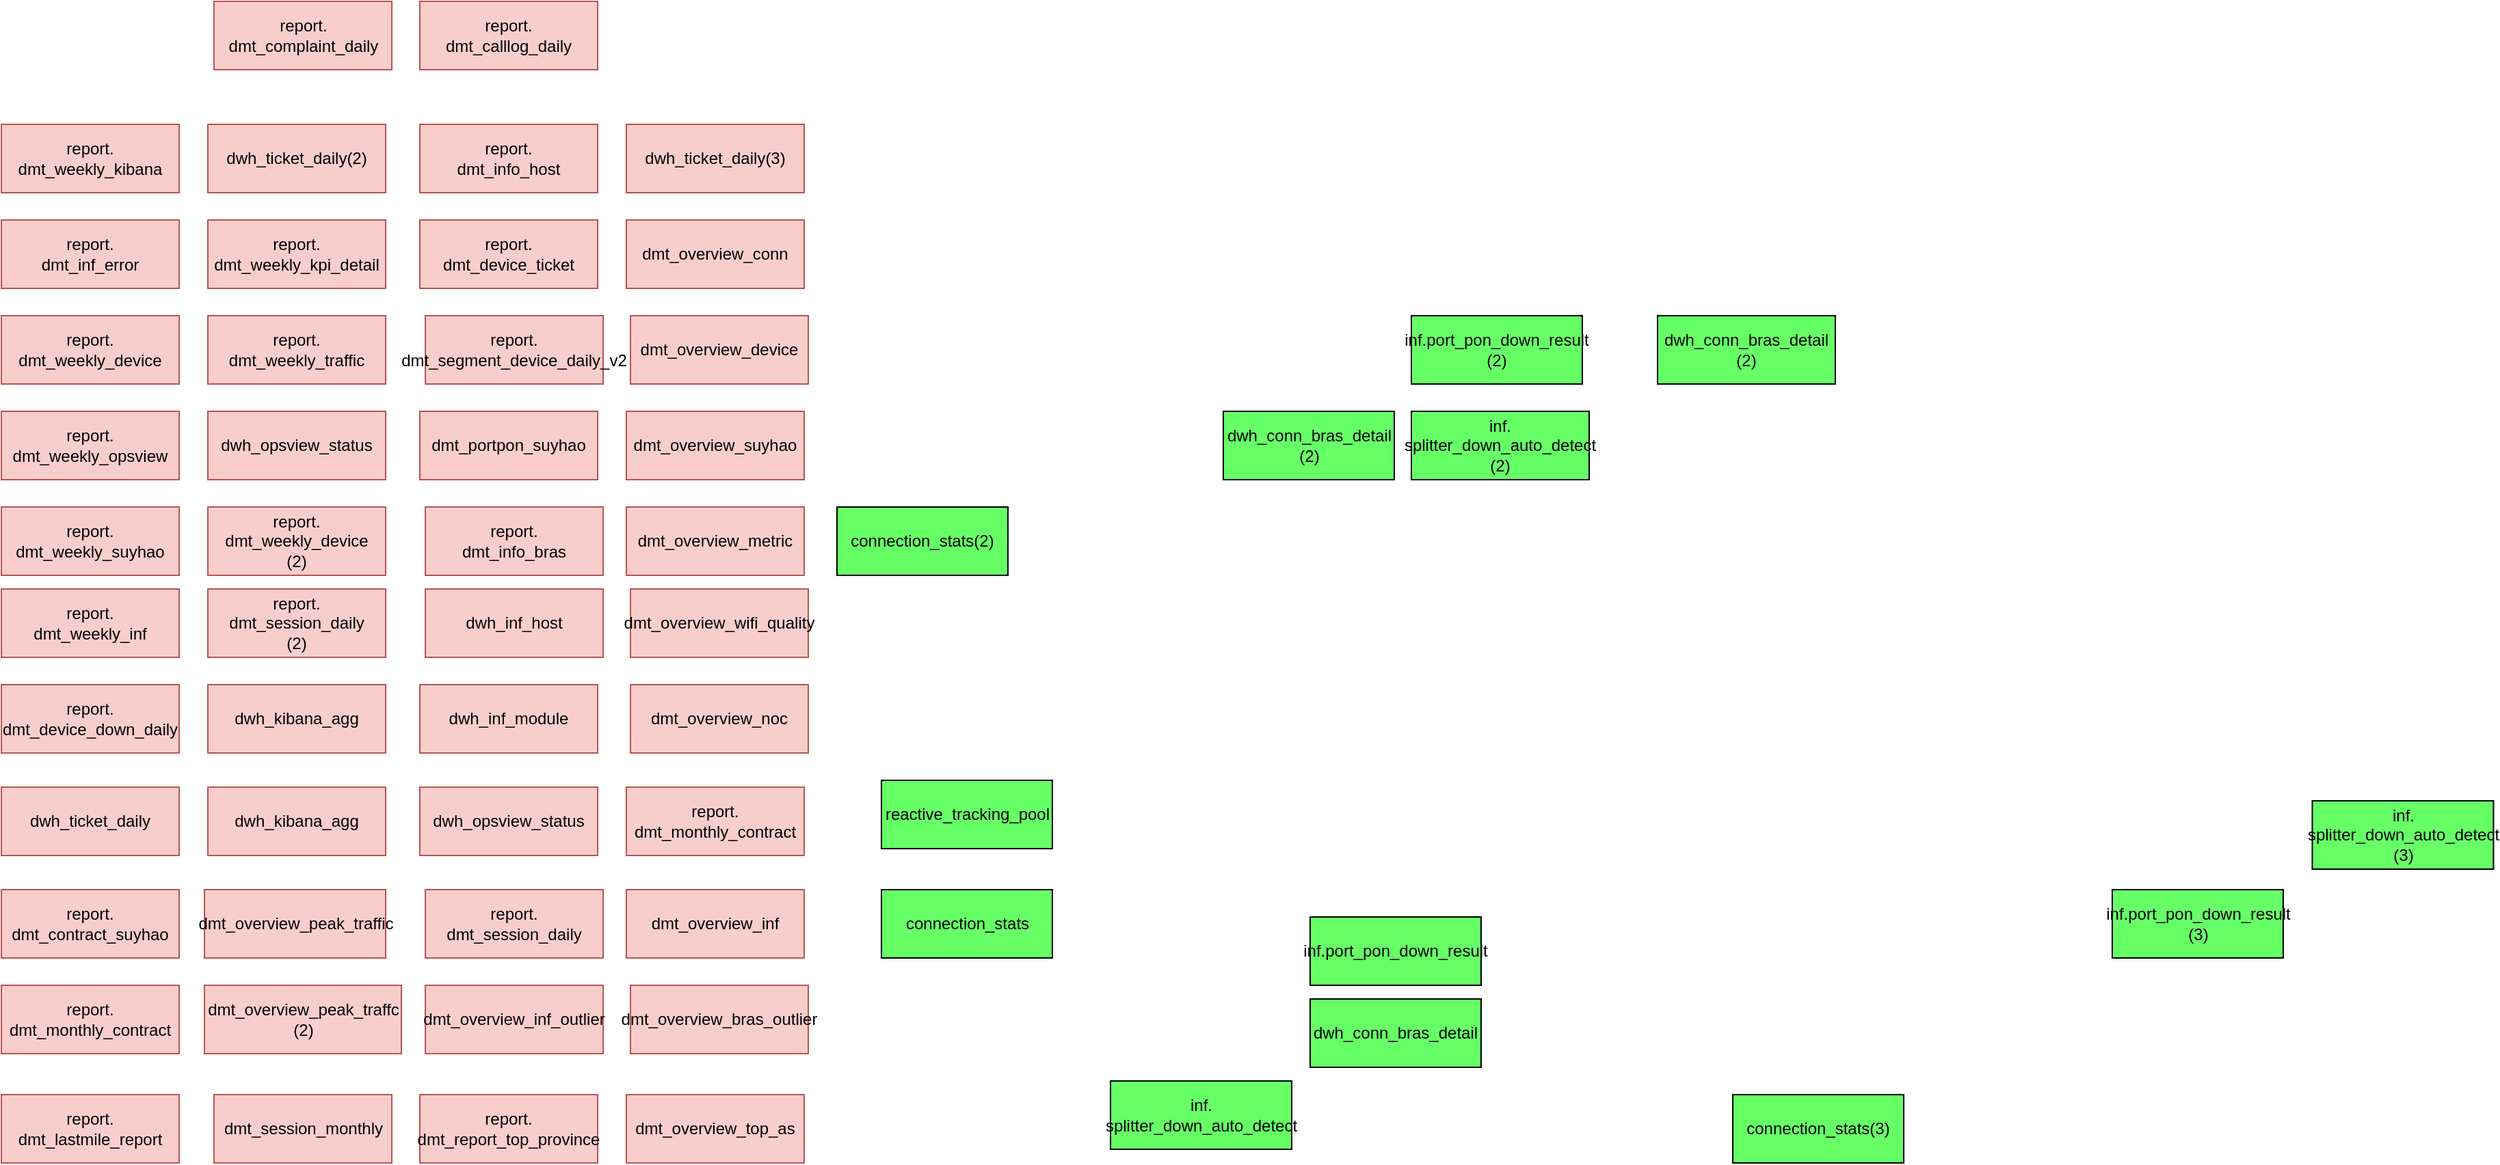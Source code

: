 <mxfile version="15.5.9" type="github">
  <diagram id="MGxAWZSbggSAdtonAs1V" name="Page-1">
    <mxGraphModel dx="2031" dy="2278" grid="1" gridSize="10" guides="1" tooltips="1" connect="1" arrows="1" fold="1" page="1" pageScale="1" pageWidth="827" pageHeight="1169" math="0" shadow="0">
      <root>
        <mxCell id="0" />
        <mxCell id="1" parent="0" />
        <mxCell id="CG2PVEbD4BWmOv2rKwsR-2" value="report.&lt;br&gt;dmt_device_down_daily" style="rounded=0;whiteSpace=wrap;html=1;labelBackgroundColor=none;fillColor=#f8cecc;strokeColor=#b85450;" vertex="1" parent="1">
          <mxGeometry x="119" y="240" width="130" height="50" as="geometry" />
        </mxCell>
        <mxCell id="CG2PVEbD4BWmOv2rKwsR-3" value="dwh_ticket_daily" style="rounded=0;whiteSpace=wrap;html=1;labelBackgroundColor=none;fillColor=#f8cecc;strokeColor=#b85450;" vertex="1" parent="1">
          <mxGeometry x="119" y="315" width="130" height="50" as="geometry" />
        </mxCell>
        <mxCell id="CG2PVEbD4BWmOv2rKwsR-4" value="dwh_inf_host" style="rounded=0;whiteSpace=wrap;html=1;labelBackgroundColor=none;fillColor=#f8cecc;strokeColor=#b85450;" vertex="1" parent="1">
          <mxGeometry x="429" y="170" width="130" height="50" as="geometry" />
        </mxCell>
        <mxCell id="CG2PVEbD4BWmOv2rKwsR-5" value="dwh_inf_module" style="rounded=0;whiteSpace=wrap;html=1;labelBackgroundColor=none;fillColor=#f8cecc;strokeColor=#b85450;" vertex="1" parent="1">
          <mxGeometry x="425" y="240" width="130" height="50" as="geometry" />
        </mxCell>
        <mxCell id="CG2PVEbD4BWmOv2rKwsR-6" value="dwh_kibana_agg" style="rounded=0;whiteSpace=wrap;html=1;labelBackgroundColor=none;fillColor=#f8cecc;strokeColor=#b85450;" vertex="1" parent="1">
          <mxGeometry x="270" y="315" width="130" height="50" as="geometry" />
        </mxCell>
        <mxCell id="CG2PVEbD4BWmOv2rKwsR-7" value="dwh_opsview_status" style="rounded=0;whiteSpace=wrap;html=1;labelBackgroundColor=none;fillColor=#f8cecc;strokeColor=#b85450;" vertex="1" parent="1">
          <mxGeometry x="425" y="315" width="130" height="50" as="geometry" />
        </mxCell>
        <mxCell id="CG2PVEbD4BWmOv2rKwsR-8" value="dmt_overview_peak_traffic" style="rounded=0;whiteSpace=wrap;html=1;labelBackgroundColor=none;fillColor=#f8cecc;strokeColor=#b85450;" vertex="1" parent="1">
          <mxGeometry x="267.5" y="390" width="132.5" height="50" as="geometry" />
        </mxCell>
        <mxCell id="CG2PVEbD4BWmOv2rKwsR-9" value="report.&lt;br&gt;dmt_session_daily" style="rounded=0;whiteSpace=wrap;html=1;labelBackgroundColor=none;fillColor=#f8cecc;strokeColor=#b85450;" vertex="1" parent="1">
          <mxGeometry x="429" y="390" width="130" height="50" as="geometry" />
        </mxCell>
        <mxCell id="CG2PVEbD4BWmOv2rKwsR-10" value="dwh_ticket_daily(2)" style="rounded=0;whiteSpace=wrap;html=1;labelBackgroundColor=none;fillColor=#f8cecc;strokeColor=#b85450;" vertex="1" parent="1">
          <mxGeometry x="270" y="-170" width="130" height="50" as="geometry" />
        </mxCell>
        <mxCell id="CG2PVEbD4BWmOv2rKwsR-11" value="report.&lt;br&gt;dmt_weekly_device" style="rounded=0;whiteSpace=wrap;html=1;labelBackgroundColor=none;fillColor=#f8cecc;strokeColor=#b85450;" vertex="1" parent="1">
          <mxGeometry x="119" y="-30" width="130" height="50" as="geometry" />
        </mxCell>
        <mxCell id="CG2PVEbD4BWmOv2rKwsR-12" value="report.&lt;br&gt;dmt_weekly_suyhao" style="rounded=0;whiteSpace=wrap;html=1;labelBackgroundColor=none;fillColor=#f8cecc;strokeColor=#b85450;" vertex="1" parent="1">
          <mxGeometry x="119" y="110" width="130" height="50" as="geometry" />
        </mxCell>
        <mxCell id="CG2PVEbD4BWmOv2rKwsR-13" value="report.&lt;br&gt;dmt_weekly_inf" style="rounded=0;whiteSpace=wrap;html=1;labelBackgroundColor=none;fillColor=#f8cecc;strokeColor=#b85450;" vertex="1" parent="1">
          <mxGeometry x="119" y="170" width="130" height="50" as="geometry" />
        </mxCell>
        <mxCell id="CG2PVEbD4BWmOv2rKwsR-14" value="report.&lt;br&gt;dmt_weekly_kibana" style="rounded=0;whiteSpace=wrap;html=1;labelBackgroundColor=none;fillColor=#f8cecc;strokeColor=#b85450;" vertex="1" parent="1">
          <mxGeometry x="119" y="-170" width="130" height="50" as="geometry" />
        </mxCell>
        <mxCell id="CG2PVEbD4BWmOv2rKwsR-15" value="report.&lt;br&gt;dmt_weekly_opsview" style="rounded=0;whiteSpace=wrap;html=1;labelBackgroundColor=none;fillColor=#f8cecc;strokeColor=#b85450;" vertex="1" parent="1">
          <mxGeometry x="119" y="40" width="130" height="50" as="geometry" />
        </mxCell>
        <mxCell id="CG2PVEbD4BWmOv2rKwsR-16" value="report.&lt;br&gt;dmt_weekly_traffic" style="rounded=0;whiteSpace=wrap;html=1;labelBackgroundColor=none;fillColor=#f8cecc;strokeColor=#b85450;" vertex="1" parent="1">
          <mxGeometry x="270" y="-30" width="130" height="50" as="geometry" />
        </mxCell>
        <mxCell id="CG2PVEbD4BWmOv2rKwsR-17" value="report.&lt;br&gt;dmt_weekly_kpi_detail" style="rounded=0;whiteSpace=wrap;html=1;labelBackgroundColor=none;fillColor=#f8cecc;strokeColor=#b85450;" vertex="1" parent="1">
          <mxGeometry x="270" y="-100" width="130" height="50" as="geometry" />
        </mxCell>
        <mxCell id="CG2PVEbD4BWmOv2rKwsR-18" value="dwh_ticket_daily(3)" style="rounded=0;whiteSpace=wrap;html=1;labelBackgroundColor=none;fillColor=#f8cecc;strokeColor=#b85450;" vertex="1" parent="1">
          <mxGeometry x="576" y="-170" width="130" height="50" as="geometry" />
        </mxCell>
        <mxCell id="CG2PVEbD4BWmOv2rKwsR-19" value="dmt_overview_conn" style="rounded=0;whiteSpace=wrap;html=1;labelBackgroundColor=none;fillColor=#f8cecc;strokeColor=#b85450;" vertex="1" parent="1">
          <mxGeometry x="576" y="-100" width="130" height="50" as="geometry" />
        </mxCell>
        <mxCell id="CG2PVEbD4BWmOv2rKwsR-20" value="dmt_overview_device" style="rounded=0;whiteSpace=wrap;html=1;labelBackgroundColor=none;fillColor=#f8cecc;strokeColor=#b85450;" vertex="1" parent="1">
          <mxGeometry x="579" y="-30" width="130" height="50" as="geometry" />
        </mxCell>
        <mxCell id="CG2PVEbD4BWmOv2rKwsR-21" value="dmt_overview_metric" style="rounded=0;whiteSpace=wrap;html=1;labelBackgroundColor=none;fillColor=#f8cecc;strokeColor=#b85450;" vertex="1" parent="1">
          <mxGeometry x="576" y="110" width="130" height="50" as="geometry" />
        </mxCell>
        <mxCell id="CG2PVEbD4BWmOv2rKwsR-22" value="dmt_overview_suyhao" style="rounded=0;whiteSpace=wrap;html=1;labelBackgroundColor=none;fillColor=#f8cecc;strokeColor=#b85450;" vertex="1" parent="1">
          <mxGeometry x="576" y="40" width="130" height="50" as="geometry" />
        </mxCell>
        <mxCell id="CG2PVEbD4BWmOv2rKwsR-23" value="report.&lt;br&gt;dmt_monthly_contract" style="rounded=0;whiteSpace=wrap;html=1;labelBackgroundColor=none;fillColor=#f8cecc;strokeColor=#b85450;" vertex="1" parent="1">
          <mxGeometry x="576" y="315" width="130" height="50" as="geometry" />
        </mxCell>
        <mxCell id="CG2PVEbD4BWmOv2rKwsR-24" value="dmt_overview_wifi_quality" style="rounded=0;whiteSpace=wrap;html=1;labelBackgroundColor=none;fillColor=#f8cecc;strokeColor=#b85450;" vertex="1" parent="1">
          <mxGeometry x="579" y="170" width="130" height="50" as="geometry" />
        </mxCell>
        <mxCell id="CG2PVEbD4BWmOv2rKwsR-25" value="dmt_overview_inf" style="rounded=0;whiteSpace=wrap;html=1;labelBackgroundColor=none;fillColor=#f8cecc;strokeColor=#b85450;" vertex="1" parent="1">
          <mxGeometry x="576" y="390" width="130" height="50" as="geometry" />
        </mxCell>
        <mxCell id="CG2PVEbD4BWmOv2rKwsR-26" value="dmt_overview_noc" style="rounded=0;whiteSpace=wrap;html=1;labelBackgroundColor=none;fillColor=#f8cecc;strokeColor=#b85450;" vertex="1" parent="1">
          <mxGeometry x="579" y="240" width="130" height="50" as="geometry" />
        </mxCell>
        <mxCell id="CG2PVEbD4BWmOv2rKwsR-27" value="dmt_overview_bras_outlier" style="rounded=0;whiteSpace=wrap;html=1;labelBackgroundColor=none;fillColor=#f8cecc;strokeColor=#b85450;" vertex="1" parent="1">
          <mxGeometry x="579" y="460" width="130" height="50" as="geometry" />
        </mxCell>
        <mxCell id="CG2PVEbD4BWmOv2rKwsR-28" value="dmt_overview_inf_outlier" style="rounded=0;whiteSpace=wrap;html=1;labelBackgroundColor=none;fillColor=#f8cecc;strokeColor=#b85450;" vertex="1" parent="1">
          <mxGeometry x="429" y="460" width="130" height="50" as="geometry" />
        </mxCell>
        <mxCell id="CG2PVEbD4BWmOv2rKwsR-29" value="dmt_session_monthly" style="rounded=0;whiteSpace=wrap;html=1;labelBackgroundColor=none;fillColor=#f8cecc;strokeColor=#b85450;" vertex="1" parent="1">
          <mxGeometry x="274.5" y="540" width="130" height="50" as="geometry" />
        </mxCell>
        <mxCell id="CG2PVEbD4BWmOv2rKwsR-30" value="dmt_overview_top_as" style="rounded=0;whiteSpace=wrap;html=1;labelBackgroundColor=none;fillColor=#f8cecc;strokeColor=#b85450;" vertex="1" parent="1">
          <mxGeometry x="576" y="540" width="130" height="50" as="geometry" />
        </mxCell>
        <mxCell id="CG2PVEbD4BWmOv2rKwsR-31" value="report.&lt;br&gt;dmt_lastmile_report" style="rounded=0;whiteSpace=wrap;html=1;labelBackgroundColor=none;fillColor=#f8cecc;strokeColor=#b85450;" vertex="1" parent="1">
          <mxGeometry x="119" y="540" width="130" height="50" as="geometry" />
        </mxCell>
        <mxCell id="CG2PVEbD4BWmOv2rKwsR-32" value="report.&lt;br&gt;dmt_report_top_province" style="rounded=0;whiteSpace=wrap;html=1;labelBackgroundColor=none;fillColor=#f8cecc;strokeColor=#b85450;" vertex="1" parent="1">
          <mxGeometry x="425" y="540" width="130" height="50" as="geometry" />
        </mxCell>
        <mxCell id="CG2PVEbD4BWmOv2rKwsR-33" value="report.&lt;br&gt;dmt_contract_suyhao" style="rounded=0;whiteSpace=wrap;html=1;labelBackgroundColor=none;fillColor=#f8cecc;strokeColor=#b85450;" vertex="1" parent="1">
          <mxGeometry x="119" y="390" width="130" height="50" as="geometry" />
        </mxCell>
        <mxCell id="CG2PVEbD4BWmOv2rKwsR-34" value="report.&lt;br&gt;dmt_monthly_contract" style="rounded=0;whiteSpace=wrap;html=1;labelBackgroundColor=none;fillColor=#f8cecc;strokeColor=#b85450;" vertex="1" parent="1">
          <mxGeometry x="119" y="460" width="130" height="50" as="geometry" />
        </mxCell>
        <mxCell id="CG2PVEbD4BWmOv2rKwsR-35" value="dmt_overview_peak_traffc&lt;br&gt;(2)" style="rounded=0;whiteSpace=wrap;html=1;labelBackgroundColor=none;fillColor=#f8cecc;strokeColor=#b85450;" vertex="1" parent="1">
          <mxGeometry x="267.5" y="460" width="144" height="50" as="geometry" />
        </mxCell>
        <mxCell id="CG2PVEbD4BWmOv2rKwsR-36" value="report.&lt;br&gt;dmt_info_host" style="rounded=0;whiteSpace=wrap;html=1;labelBackgroundColor=none;fillColor=#f8cecc;strokeColor=#b85450;" vertex="1" parent="1">
          <mxGeometry x="425" y="-170" width="130" height="50" as="geometry" />
        </mxCell>
        <mxCell id="CG2PVEbD4BWmOv2rKwsR-37" value="report.&lt;br&gt;dmt_device_ticket" style="rounded=0;whiteSpace=wrap;html=1;labelBackgroundColor=none;fillColor=#f8cecc;strokeColor=#b85450;" vertex="1" parent="1">
          <mxGeometry x="425" y="-100" width="130" height="50" as="geometry" />
        </mxCell>
        <mxCell id="CG2PVEbD4BWmOv2rKwsR-38" value="report.&lt;br&gt;dmt_inf_error" style="rounded=0;whiteSpace=wrap;html=1;labelBackgroundColor=none;fillColor=#f8cecc;strokeColor=#b85450;" vertex="1" parent="1">
          <mxGeometry x="119" y="-100" width="130" height="50" as="geometry" />
        </mxCell>
        <mxCell id="CG2PVEbD4BWmOv2rKwsR-39" value="report.&lt;br&gt;dmt_segment_device_daily_v2" style="rounded=0;whiteSpace=wrap;html=1;labelBackgroundColor=none;fillColor=#f8cecc;strokeColor=#b85450;" vertex="1" parent="1">
          <mxGeometry x="429" y="-30" width="130" height="50" as="geometry" />
        </mxCell>
        <mxCell id="CG2PVEbD4BWmOv2rKwsR-40" value="report.&lt;br&gt;dmt_weekly_device&lt;br&gt;(2)" style="rounded=0;whiteSpace=wrap;html=1;labelBackgroundColor=none;fillColor=#f8cecc;strokeColor=#b85450;" vertex="1" parent="1">
          <mxGeometry x="270" y="110" width="130" height="50" as="geometry" />
        </mxCell>
        <mxCell id="CG2PVEbD4BWmOv2rKwsR-41" value="dmt_portpon_suyhao" style="rounded=0;whiteSpace=wrap;html=1;labelBackgroundColor=none;fillColor=#f8cecc;strokeColor=#b85450;" vertex="1" parent="1">
          <mxGeometry x="425" y="40" width="130" height="50" as="geometry" />
        </mxCell>
        <mxCell id="CG2PVEbD4BWmOv2rKwsR-42" value="report.&lt;br&gt;dmt_complaint_daily" style="rounded=0;whiteSpace=wrap;html=1;labelBackgroundColor=none;fillColor=#f8cecc;strokeColor=#b85450;" vertex="1" parent="1">
          <mxGeometry x="274.5" y="-260" width="130" height="50" as="geometry" />
        </mxCell>
        <mxCell id="CG2PVEbD4BWmOv2rKwsR-43" value="report.&lt;br&gt;dmt_calllog_daily" style="rounded=0;whiteSpace=wrap;html=1;labelBackgroundColor=none;fillColor=#f8cecc;strokeColor=#b85450;" vertex="1" parent="1">
          <mxGeometry x="425" y="-260" width="130" height="50" as="geometry" />
        </mxCell>
        <mxCell id="CG2PVEbD4BWmOv2rKwsR-44" value="report.&lt;br&gt;dmt_session_daily&lt;br&gt;(2)" style="rounded=0;whiteSpace=wrap;html=1;labelBackgroundColor=none;fillColor=#f8cecc;strokeColor=#b85450;" vertex="1" parent="1">
          <mxGeometry x="270" y="170" width="130" height="50" as="geometry" />
        </mxCell>
        <mxCell id="CG2PVEbD4BWmOv2rKwsR-45" value="report.&lt;br&gt;dmt_info_bras" style="rounded=0;whiteSpace=wrap;html=1;labelBackgroundColor=none;fillColor=#f8cecc;strokeColor=#b85450;" vertex="1" parent="1">
          <mxGeometry x="429" y="110" width="130" height="50" as="geometry" />
        </mxCell>
        <mxCell id="CG2PVEbD4BWmOv2rKwsR-46" value="dwh_kibana_agg" style="rounded=0;whiteSpace=wrap;html=1;labelBackgroundColor=none;fillColor=#f8cecc;strokeColor=#b85450;" vertex="1" parent="1">
          <mxGeometry x="270" y="240" width="130" height="50" as="geometry" />
        </mxCell>
        <mxCell id="CG2PVEbD4BWmOv2rKwsR-47" value="dwh_opsview_status" style="rounded=0;whiteSpace=wrap;html=1;labelBackgroundColor=none;fillColor=#f8cecc;strokeColor=#b85450;" vertex="1" parent="1">
          <mxGeometry x="270" y="40" width="130" height="50" as="geometry" />
        </mxCell>
        <mxCell id="CG2PVEbD4BWmOv2rKwsR-48" value="connection_stats" style="rounded=0;whiteSpace=wrap;html=1;labelBackgroundColor=#66FF66;fillColor=#66FF66;" vertex="1" parent="1">
          <mxGeometry x="762.5" y="390" width="125" height="50" as="geometry" />
        </mxCell>
        <mxCell id="CG2PVEbD4BWmOv2rKwsR-49" value="reactive_tracking_pool" style="rounded=0;whiteSpace=wrap;html=1;labelBackgroundColor=none;fontSize=12;fillColor=#66FF66;" vertex="1" parent="1">
          <mxGeometry x="762.5" y="310" width="125" height="50" as="geometry" />
        </mxCell>
        <mxCell id="CG2PVEbD4BWmOv2rKwsR-50" value="inf.port_pon_down_result" style="rounded=0;whiteSpace=wrap;html=1;labelBackgroundColor=none;fontSize=12;fillColor=#66FF66;" vertex="1" parent="1">
          <mxGeometry x="1076" y="410" width="125" height="50" as="geometry" />
        </mxCell>
        <mxCell id="CG2PVEbD4BWmOv2rKwsR-51" value="dwh_conn_bras_detail" style="rounded=0;whiteSpace=wrap;html=1;labelBackgroundColor=none;fontSize=12;fillColor=#66FF66;" vertex="1" parent="1">
          <mxGeometry x="1076" y="470" width="125" height="50" as="geometry" />
        </mxCell>
        <mxCell id="CG2PVEbD4BWmOv2rKwsR-52" value="inf.&lt;br&gt;splitter_down_auto_detect" style="rounded=0;whiteSpace=wrap;html=1;labelBackgroundColor=none;fontSize=12;fillColor=#66FF66;" vertex="1" parent="1">
          <mxGeometry x="930" y="530" width="132.5" height="50" as="geometry" />
        </mxCell>
        <mxCell id="CG2PVEbD4BWmOv2rKwsR-53" value="connection_stats(2)" style="rounded=0;whiteSpace=wrap;html=1;labelBackgroundColor=#66FF66;fillColor=#66FF66;" vertex="1" parent="1">
          <mxGeometry x="730" y="110" width="125" height="50" as="geometry" />
        </mxCell>
        <mxCell id="CG2PVEbD4BWmOv2rKwsR-54" value="dwh_conn_bras_detail&lt;br&gt;(2)" style="rounded=0;whiteSpace=wrap;html=1;labelBackgroundColor=none;fontSize=12;fillColor=#66FF66;" vertex="1" parent="1">
          <mxGeometry x="1012.5" y="40" width="125" height="50" as="geometry" />
        </mxCell>
        <mxCell id="CG2PVEbD4BWmOv2rKwsR-55" value="inf.port_pon_down_result&lt;br&gt;(2)" style="rounded=0;whiteSpace=wrap;html=1;labelBackgroundColor=none;fontSize=12;fillColor=#66FF66;" vertex="1" parent="1">
          <mxGeometry x="1150" y="-30" width="125" height="50" as="geometry" />
        </mxCell>
        <mxCell id="CG2PVEbD4BWmOv2rKwsR-56" value="inf.&lt;br&gt;splitter_down_auto_detect&lt;br&gt;(2)" style="rounded=0;whiteSpace=wrap;html=1;labelBackgroundColor=none;fontSize=12;fillColor=#66FF66;" vertex="1" parent="1">
          <mxGeometry x="1150" y="40" width="130" height="50" as="geometry" />
        </mxCell>
        <mxCell id="CG2PVEbD4BWmOv2rKwsR-57" value="inf.port_pon_down_result&lt;br&gt;(3)" style="rounded=0;whiteSpace=wrap;html=1;labelBackgroundColor=none;fontSize=12;fillColor=#66FF66;" vertex="1" parent="1">
          <mxGeometry x="1662.5" y="390" width="125" height="50" as="geometry" />
        </mxCell>
        <mxCell id="CG2PVEbD4BWmOv2rKwsR-58" value="inf.&lt;br&gt;splitter_down_auto_detect&lt;br&gt;(3)" style="rounded=0;whiteSpace=wrap;html=1;labelBackgroundColor=none;fontSize=12;fillColor=#66FF66;" vertex="1" parent="1">
          <mxGeometry x="1808.75" y="325" width="132.5" height="50" as="geometry" />
        </mxCell>
        <mxCell id="CG2PVEbD4BWmOv2rKwsR-59" value="connection_stats(3)" style="rounded=0;whiteSpace=wrap;html=1;labelBackgroundColor=#66FF66;fillColor=#66FF66;" vertex="1" parent="1">
          <mxGeometry x="1385" y="540" width="125" height="50" as="geometry" />
        </mxCell>
        <mxCell id="CG2PVEbD4BWmOv2rKwsR-60" value="dwh_conn_bras_detail&lt;br&gt;(2)" style="rounded=0;whiteSpace=wrap;html=1;labelBackgroundColor=none;fontSize=12;fillColor=#66FF66;" vertex="1" parent="1">
          <mxGeometry x="1330" y="-30" width="130" height="50" as="geometry" />
        </mxCell>
      </root>
    </mxGraphModel>
  </diagram>
</mxfile>
